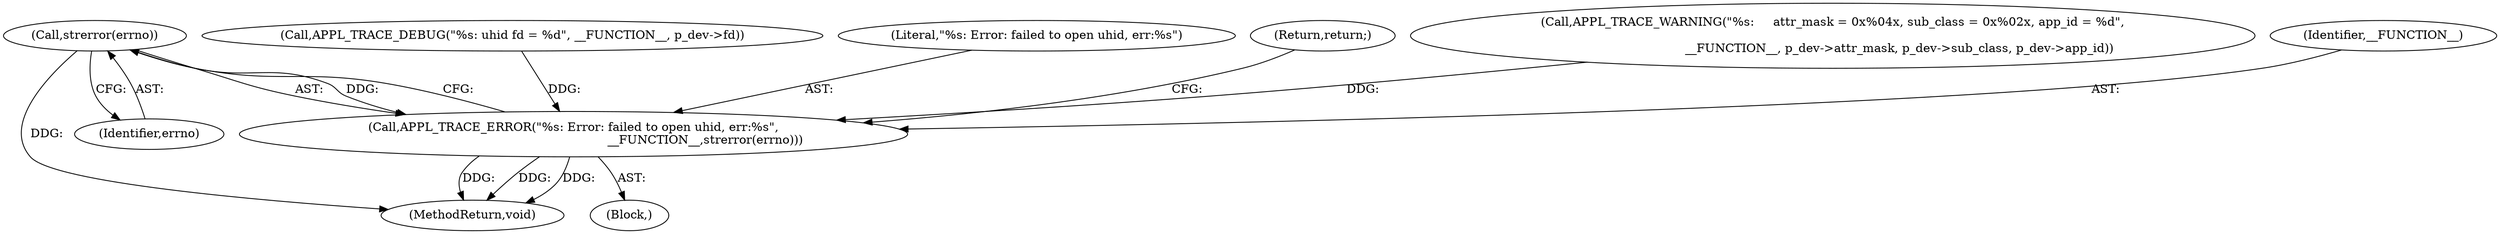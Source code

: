 digraph "0_Android_472271b153c5dc53c28beac55480a8d8434b2d5c_7@API" {
"1000342" [label="(Call,strerror(errno))"];
"1000339" [label="(Call,APPL_TRACE_ERROR(\"%s: Error: failed to open uhid, err:%s\",\n                                                                     __FUNCTION__,strerror(errno)))"];
"1000238" [label="(Call,APPL_TRACE_DEBUG(\"%s: uhid fd = %d\", __FUNCTION__, p_dev->fd))"];
"1000343" [label="(Identifier,errno)"];
"1000342" [label="(Call,strerror(errno))"];
"1000340" [label="(Literal,\"%s: Error: failed to open uhid, err:%s\")"];
"1000338" [label="(Block,)"];
"1000386" [label="(MethodReturn,void)"];
"1000339" [label="(Call,APPL_TRACE_ERROR(\"%s: Error: failed to open uhid, err:%s\",\n                                                                     __FUNCTION__,strerror(errno)))"];
"1000344" [label="(Return,return;)"];
"1000196" [label="(Call,APPL_TRACE_WARNING(\"%s:     attr_mask = 0x%04x, sub_class = 0x%02x, app_id = %d\",\n\n                                   __FUNCTION__, p_dev->attr_mask, p_dev->sub_class, p_dev->app_id))"];
"1000341" [label="(Identifier,__FUNCTION__)"];
"1000342" -> "1000339"  [label="AST: "];
"1000342" -> "1000343"  [label="CFG: "];
"1000343" -> "1000342"  [label="AST: "];
"1000339" -> "1000342"  [label="CFG: "];
"1000342" -> "1000386"  [label="DDG: "];
"1000342" -> "1000339"  [label="DDG: "];
"1000339" -> "1000338"  [label="AST: "];
"1000340" -> "1000339"  [label="AST: "];
"1000341" -> "1000339"  [label="AST: "];
"1000344" -> "1000339"  [label="CFG: "];
"1000339" -> "1000386"  [label="DDG: "];
"1000339" -> "1000386"  [label="DDG: "];
"1000339" -> "1000386"  [label="DDG: "];
"1000238" -> "1000339"  [label="DDG: "];
"1000196" -> "1000339"  [label="DDG: "];
}
